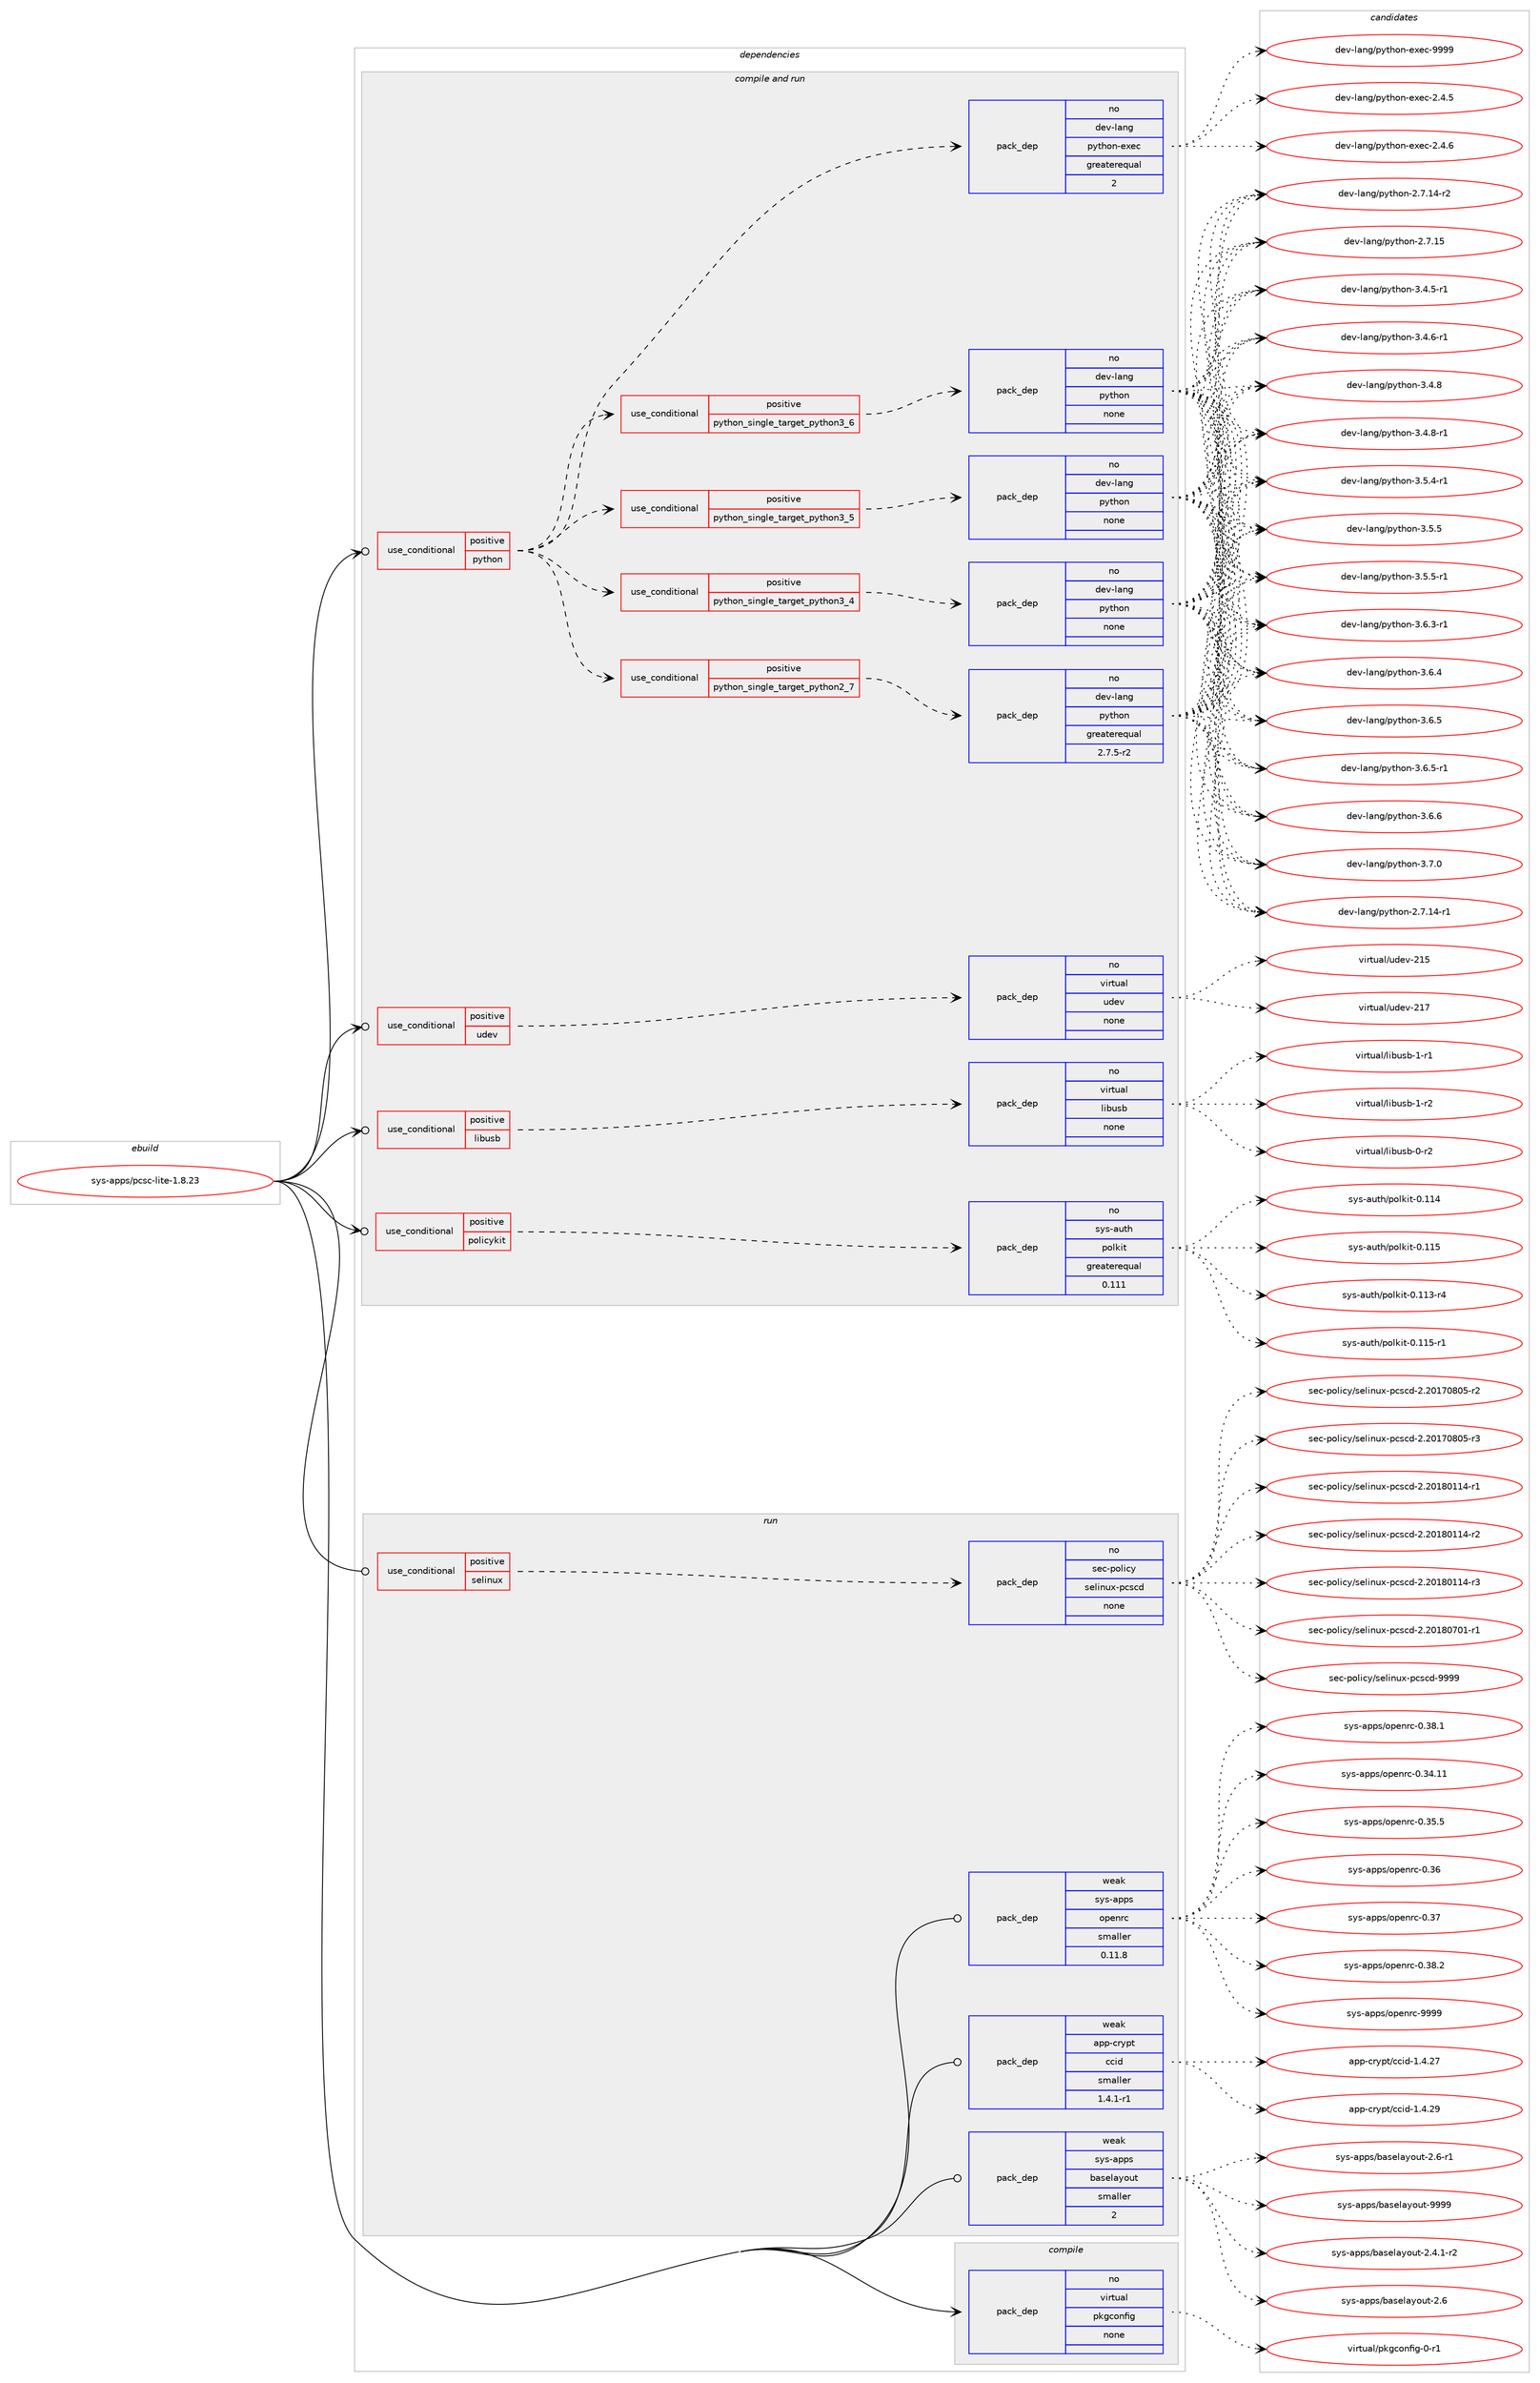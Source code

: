 digraph prolog {

# *************
# Graph options
# *************

newrank=true;
concentrate=true;
compound=true;
graph [rankdir=LR,fontname=Helvetica,fontsize=10,ranksep=1.5];#, ranksep=2.5, nodesep=0.2];
edge  [arrowhead=vee];
node  [fontname=Helvetica,fontsize=10];

# **********
# The ebuild
# **********

subgraph cluster_leftcol {
color=gray;
rank=same;
label=<<i>ebuild</i>>;
id [label="sys-apps/pcsc-lite-1.8.23", color=red, width=4, href="../sys-apps/pcsc-lite-1.8.23.svg"];
}

# ****************
# The dependencies
# ****************

subgraph cluster_midcol {
color=gray;
label=<<i>dependencies</i>>;
subgraph cluster_compile {
fillcolor="#eeeeee";
style=filled;
label=<<i>compile</i>>;
subgraph pack712 {
dependency941 [label=<<TABLE BORDER="0" CELLBORDER="1" CELLSPACING="0" CELLPADDING="4" WIDTH="220"><TR><TD ROWSPAN="6" CELLPADDING="30">pack_dep</TD></TR><TR><TD WIDTH="110">no</TD></TR><TR><TD>virtual</TD></TR><TR><TD>pkgconfig</TD></TR><TR><TD>none</TD></TR><TR><TD></TD></TR></TABLE>>, shape=none, color=blue];
}
id:e -> dependency941:w [weight=20,style="solid",arrowhead="vee"];
}
subgraph cluster_compileandrun {
fillcolor="#eeeeee";
style=filled;
label=<<i>compile and run</i>>;
subgraph cond209 {
dependency942 [label=<<TABLE BORDER="0" CELLBORDER="1" CELLSPACING="0" CELLPADDING="4"><TR><TD ROWSPAN="3" CELLPADDING="10">use_conditional</TD></TR><TR><TD>positive</TD></TR><TR><TD>libusb</TD></TR></TABLE>>, shape=none, color=red];
subgraph pack713 {
dependency943 [label=<<TABLE BORDER="0" CELLBORDER="1" CELLSPACING="0" CELLPADDING="4" WIDTH="220"><TR><TD ROWSPAN="6" CELLPADDING="30">pack_dep</TD></TR><TR><TD WIDTH="110">no</TD></TR><TR><TD>virtual</TD></TR><TR><TD>libusb</TD></TR><TR><TD>none</TD></TR><TR><TD></TD></TR></TABLE>>, shape=none, color=blue];
}
dependency942:e -> dependency943:w [weight=20,style="dashed",arrowhead="vee"];
}
id:e -> dependency942:w [weight=20,style="solid",arrowhead="odotvee"];
subgraph cond210 {
dependency944 [label=<<TABLE BORDER="0" CELLBORDER="1" CELLSPACING="0" CELLPADDING="4"><TR><TD ROWSPAN="3" CELLPADDING="10">use_conditional</TD></TR><TR><TD>positive</TD></TR><TR><TD>policykit</TD></TR></TABLE>>, shape=none, color=red];
subgraph pack714 {
dependency945 [label=<<TABLE BORDER="0" CELLBORDER="1" CELLSPACING="0" CELLPADDING="4" WIDTH="220"><TR><TD ROWSPAN="6" CELLPADDING="30">pack_dep</TD></TR><TR><TD WIDTH="110">no</TD></TR><TR><TD>sys-auth</TD></TR><TR><TD>polkit</TD></TR><TR><TD>greaterequal</TD></TR><TR><TD>0.111</TD></TR></TABLE>>, shape=none, color=blue];
}
dependency944:e -> dependency945:w [weight=20,style="dashed",arrowhead="vee"];
}
id:e -> dependency944:w [weight=20,style="solid",arrowhead="odotvee"];
subgraph cond211 {
dependency946 [label=<<TABLE BORDER="0" CELLBORDER="1" CELLSPACING="0" CELLPADDING="4"><TR><TD ROWSPAN="3" CELLPADDING="10">use_conditional</TD></TR><TR><TD>positive</TD></TR><TR><TD>python</TD></TR></TABLE>>, shape=none, color=red];
subgraph cond212 {
dependency947 [label=<<TABLE BORDER="0" CELLBORDER="1" CELLSPACING="0" CELLPADDING="4"><TR><TD ROWSPAN="3" CELLPADDING="10">use_conditional</TD></TR><TR><TD>positive</TD></TR><TR><TD>python_single_target_python2_7</TD></TR></TABLE>>, shape=none, color=red];
subgraph pack715 {
dependency948 [label=<<TABLE BORDER="0" CELLBORDER="1" CELLSPACING="0" CELLPADDING="4" WIDTH="220"><TR><TD ROWSPAN="6" CELLPADDING="30">pack_dep</TD></TR><TR><TD WIDTH="110">no</TD></TR><TR><TD>dev-lang</TD></TR><TR><TD>python</TD></TR><TR><TD>greaterequal</TD></TR><TR><TD>2.7.5-r2</TD></TR></TABLE>>, shape=none, color=blue];
}
dependency947:e -> dependency948:w [weight=20,style="dashed",arrowhead="vee"];
}
dependency946:e -> dependency947:w [weight=20,style="dashed",arrowhead="vee"];
subgraph cond213 {
dependency949 [label=<<TABLE BORDER="0" CELLBORDER="1" CELLSPACING="0" CELLPADDING="4"><TR><TD ROWSPAN="3" CELLPADDING="10">use_conditional</TD></TR><TR><TD>positive</TD></TR><TR><TD>python_single_target_python3_4</TD></TR></TABLE>>, shape=none, color=red];
subgraph pack716 {
dependency950 [label=<<TABLE BORDER="0" CELLBORDER="1" CELLSPACING="0" CELLPADDING="4" WIDTH="220"><TR><TD ROWSPAN="6" CELLPADDING="30">pack_dep</TD></TR><TR><TD WIDTH="110">no</TD></TR><TR><TD>dev-lang</TD></TR><TR><TD>python</TD></TR><TR><TD>none</TD></TR><TR><TD></TD></TR></TABLE>>, shape=none, color=blue];
}
dependency949:e -> dependency950:w [weight=20,style="dashed",arrowhead="vee"];
}
dependency946:e -> dependency949:w [weight=20,style="dashed",arrowhead="vee"];
subgraph cond214 {
dependency951 [label=<<TABLE BORDER="0" CELLBORDER="1" CELLSPACING="0" CELLPADDING="4"><TR><TD ROWSPAN="3" CELLPADDING="10">use_conditional</TD></TR><TR><TD>positive</TD></TR><TR><TD>python_single_target_python3_5</TD></TR></TABLE>>, shape=none, color=red];
subgraph pack717 {
dependency952 [label=<<TABLE BORDER="0" CELLBORDER="1" CELLSPACING="0" CELLPADDING="4" WIDTH="220"><TR><TD ROWSPAN="6" CELLPADDING="30">pack_dep</TD></TR><TR><TD WIDTH="110">no</TD></TR><TR><TD>dev-lang</TD></TR><TR><TD>python</TD></TR><TR><TD>none</TD></TR><TR><TD></TD></TR></TABLE>>, shape=none, color=blue];
}
dependency951:e -> dependency952:w [weight=20,style="dashed",arrowhead="vee"];
}
dependency946:e -> dependency951:w [weight=20,style="dashed",arrowhead="vee"];
subgraph cond215 {
dependency953 [label=<<TABLE BORDER="0" CELLBORDER="1" CELLSPACING="0" CELLPADDING="4"><TR><TD ROWSPAN="3" CELLPADDING="10">use_conditional</TD></TR><TR><TD>positive</TD></TR><TR><TD>python_single_target_python3_6</TD></TR></TABLE>>, shape=none, color=red];
subgraph pack718 {
dependency954 [label=<<TABLE BORDER="0" CELLBORDER="1" CELLSPACING="0" CELLPADDING="4" WIDTH="220"><TR><TD ROWSPAN="6" CELLPADDING="30">pack_dep</TD></TR><TR><TD WIDTH="110">no</TD></TR><TR><TD>dev-lang</TD></TR><TR><TD>python</TD></TR><TR><TD>none</TD></TR><TR><TD></TD></TR></TABLE>>, shape=none, color=blue];
}
dependency953:e -> dependency954:w [weight=20,style="dashed",arrowhead="vee"];
}
dependency946:e -> dependency953:w [weight=20,style="dashed",arrowhead="vee"];
subgraph pack719 {
dependency955 [label=<<TABLE BORDER="0" CELLBORDER="1" CELLSPACING="0" CELLPADDING="4" WIDTH="220"><TR><TD ROWSPAN="6" CELLPADDING="30">pack_dep</TD></TR><TR><TD WIDTH="110">no</TD></TR><TR><TD>dev-lang</TD></TR><TR><TD>python-exec</TD></TR><TR><TD>greaterequal</TD></TR><TR><TD>2</TD></TR></TABLE>>, shape=none, color=blue];
}
dependency946:e -> dependency955:w [weight=20,style="dashed",arrowhead="vee"];
}
id:e -> dependency946:w [weight=20,style="solid",arrowhead="odotvee"];
subgraph cond216 {
dependency956 [label=<<TABLE BORDER="0" CELLBORDER="1" CELLSPACING="0" CELLPADDING="4"><TR><TD ROWSPAN="3" CELLPADDING="10">use_conditional</TD></TR><TR><TD>positive</TD></TR><TR><TD>udev</TD></TR></TABLE>>, shape=none, color=red];
subgraph pack720 {
dependency957 [label=<<TABLE BORDER="0" CELLBORDER="1" CELLSPACING="0" CELLPADDING="4" WIDTH="220"><TR><TD ROWSPAN="6" CELLPADDING="30">pack_dep</TD></TR><TR><TD WIDTH="110">no</TD></TR><TR><TD>virtual</TD></TR><TR><TD>udev</TD></TR><TR><TD>none</TD></TR><TR><TD></TD></TR></TABLE>>, shape=none, color=blue];
}
dependency956:e -> dependency957:w [weight=20,style="dashed",arrowhead="vee"];
}
id:e -> dependency956:w [weight=20,style="solid",arrowhead="odotvee"];
}
subgraph cluster_run {
fillcolor="#eeeeee";
style=filled;
label=<<i>run</i>>;
subgraph cond217 {
dependency958 [label=<<TABLE BORDER="0" CELLBORDER="1" CELLSPACING="0" CELLPADDING="4"><TR><TD ROWSPAN="3" CELLPADDING="10">use_conditional</TD></TR><TR><TD>positive</TD></TR><TR><TD>selinux</TD></TR></TABLE>>, shape=none, color=red];
subgraph pack721 {
dependency959 [label=<<TABLE BORDER="0" CELLBORDER="1" CELLSPACING="0" CELLPADDING="4" WIDTH="220"><TR><TD ROWSPAN="6" CELLPADDING="30">pack_dep</TD></TR><TR><TD WIDTH="110">no</TD></TR><TR><TD>sec-policy</TD></TR><TR><TD>selinux-pcscd</TD></TR><TR><TD>none</TD></TR><TR><TD></TD></TR></TABLE>>, shape=none, color=blue];
}
dependency958:e -> dependency959:w [weight=20,style="dashed",arrowhead="vee"];
}
id:e -> dependency958:w [weight=20,style="solid",arrowhead="odot"];
subgraph pack722 {
dependency960 [label=<<TABLE BORDER="0" CELLBORDER="1" CELLSPACING="0" CELLPADDING="4" WIDTH="220"><TR><TD ROWSPAN="6" CELLPADDING="30">pack_dep</TD></TR><TR><TD WIDTH="110">weak</TD></TR><TR><TD>app-crypt</TD></TR><TR><TD>ccid</TD></TR><TR><TD>smaller</TD></TR><TR><TD>1.4.1-r1</TD></TR></TABLE>>, shape=none, color=blue];
}
id:e -> dependency960:w [weight=20,style="solid",arrowhead="odot"];
subgraph pack723 {
dependency961 [label=<<TABLE BORDER="0" CELLBORDER="1" CELLSPACING="0" CELLPADDING="4" WIDTH="220"><TR><TD ROWSPAN="6" CELLPADDING="30">pack_dep</TD></TR><TR><TD WIDTH="110">weak</TD></TR><TR><TD>sys-apps</TD></TR><TR><TD>baselayout</TD></TR><TR><TD>smaller</TD></TR><TR><TD>2</TD></TR></TABLE>>, shape=none, color=blue];
}
id:e -> dependency961:w [weight=20,style="solid",arrowhead="odot"];
subgraph pack724 {
dependency962 [label=<<TABLE BORDER="0" CELLBORDER="1" CELLSPACING="0" CELLPADDING="4" WIDTH="220"><TR><TD ROWSPAN="6" CELLPADDING="30">pack_dep</TD></TR><TR><TD WIDTH="110">weak</TD></TR><TR><TD>sys-apps</TD></TR><TR><TD>openrc</TD></TR><TR><TD>smaller</TD></TR><TR><TD>0.11.8</TD></TR></TABLE>>, shape=none, color=blue];
}
id:e -> dependency962:w [weight=20,style="solid",arrowhead="odot"];
}
}

# **************
# The candidates
# **************

subgraph cluster_choices {
rank=same;
color=gray;
label=<<i>candidates</i>>;

subgraph choice712 {
color=black;
nodesep=1;
choice11810511411611797108471121071039911111010210510345484511449 [label="virtual/pkgconfig-0-r1", color=red, width=4,href="../virtual/pkgconfig-0-r1.svg"];
dependency941:e -> choice11810511411611797108471121071039911111010210510345484511449:w [style=dotted,weight="100"];
}
subgraph choice713 {
color=black;
nodesep=1;
choice1181051141161179710847108105981171159845484511450 [label="virtual/libusb-0-r2", color=red, width=4,href="../virtual/libusb-0-r2.svg"];
choice1181051141161179710847108105981171159845494511449 [label="virtual/libusb-1-r1", color=red, width=4,href="../virtual/libusb-1-r1.svg"];
choice1181051141161179710847108105981171159845494511450 [label="virtual/libusb-1-r2", color=red, width=4,href="../virtual/libusb-1-r2.svg"];
dependency943:e -> choice1181051141161179710847108105981171159845484511450:w [style=dotted,weight="100"];
dependency943:e -> choice1181051141161179710847108105981171159845494511449:w [style=dotted,weight="100"];
dependency943:e -> choice1181051141161179710847108105981171159845494511450:w [style=dotted,weight="100"];
}
subgraph choice714 {
color=black;
nodesep=1;
choice115121115459711711610447112111108107105116454846494952 [label="sys-auth/polkit-0.114", color=red, width=4,href="../sys-auth/polkit-0.114.svg"];
choice115121115459711711610447112111108107105116454846494953 [label="sys-auth/polkit-0.115", color=red, width=4,href="../sys-auth/polkit-0.115.svg"];
choice1151211154597117116104471121111081071051164548464949514511452 [label="sys-auth/polkit-0.113-r4", color=red, width=4,href="../sys-auth/polkit-0.113-r4.svg"];
choice1151211154597117116104471121111081071051164548464949534511449 [label="sys-auth/polkit-0.115-r1", color=red, width=4,href="../sys-auth/polkit-0.115-r1.svg"];
dependency945:e -> choice115121115459711711610447112111108107105116454846494952:w [style=dotted,weight="100"];
dependency945:e -> choice115121115459711711610447112111108107105116454846494953:w [style=dotted,weight="100"];
dependency945:e -> choice1151211154597117116104471121111081071051164548464949514511452:w [style=dotted,weight="100"];
dependency945:e -> choice1151211154597117116104471121111081071051164548464949534511449:w [style=dotted,weight="100"];
}
subgraph choice715 {
color=black;
nodesep=1;
choice100101118451089711010347112121116104111110455046554649524511449 [label="dev-lang/python-2.7.14-r1", color=red, width=4,href="../dev-lang/python-2.7.14-r1.svg"];
choice100101118451089711010347112121116104111110455046554649524511450 [label="dev-lang/python-2.7.14-r2", color=red, width=4,href="../dev-lang/python-2.7.14-r2.svg"];
choice10010111845108971101034711212111610411111045504655464953 [label="dev-lang/python-2.7.15", color=red, width=4,href="../dev-lang/python-2.7.15.svg"];
choice1001011184510897110103471121211161041111104551465246534511449 [label="dev-lang/python-3.4.5-r1", color=red, width=4,href="../dev-lang/python-3.4.5-r1.svg"];
choice1001011184510897110103471121211161041111104551465246544511449 [label="dev-lang/python-3.4.6-r1", color=red, width=4,href="../dev-lang/python-3.4.6-r1.svg"];
choice100101118451089711010347112121116104111110455146524656 [label="dev-lang/python-3.4.8", color=red, width=4,href="../dev-lang/python-3.4.8.svg"];
choice1001011184510897110103471121211161041111104551465246564511449 [label="dev-lang/python-3.4.8-r1", color=red, width=4,href="../dev-lang/python-3.4.8-r1.svg"];
choice1001011184510897110103471121211161041111104551465346524511449 [label="dev-lang/python-3.5.4-r1", color=red, width=4,href="../dev-lang/python-3.5.4-r1.svg"];
choice100101118451089711010347112121116104111110455146534653 [label="dev-lang/python-3.5.5", color=red, width=4,href="../dev-lang/python-3.5.5.svg"];
choice1001011184510897110103471121211161041111104551465346534511449 [label="dev-lang/python-3.5.5-r1", color=red, width=4,href="../dev-lang/python-3.5.5-r1.svg"];
choice1001011184510897110103471121211161041111104551465446514511449 [label="dev-lang/python-3.6.3-r1", color=red, width=4,href="../dev-lang/python-3.6.3-r1.svg"];
choice100101118451089711010347112121116104111110455146544652 [label="dev-lang/python-3.6.4", color=red, width=4,href="../dev-lang/python-3.6.4.svg"];
choice100101118451089711010347112121116104111110455146544653 [label="dev-lang/python-3.6.5", color=red, width=4,href="../dev-lang/python-3.6.5.svg"];
choice1001011184510897110103471121211161041111104551465446534511449 [label="dev-lang/python-3.6.5-r1", color=red, width=4,href="../dev-lang/python-3.6.5-r1.svg"];
choice100101118451089711010347112121116104111110455146544654 [label="dev-lang/python-3.6.6", color=red, width=4,href="../dev-lang/python-3.6.6.svg"];
choice100101118451089711010347112121116104111110455146554648 [label="dev-lang/python-3.7.0", color=red, width=4,href="../dev-lang/python-3.7.0.svg"];
dependency948:e -> choice100101118451089711010347112121116104111110455046554649524511449:w [style=dotted,weight="100"];
dependency948:e -> choice100101118451089711010347112121116104111110455046554649524511450:w [style=dotted,weight="100"];
dependency948:e -> choice10010111845108971101034711212111610411111045504655464953:w [style=dotted,weight="100"];
dependency948:e -> choice1001011184510897110103471121211161041111104551465246534511449:w [style=dotted,weight="100"];
dependency948:e -> choice1001011184510897110103471121211161041111104551465246544511449:w [style=dotted,weight="100"];
dependency948:e -> choice100101118451089711010347112121116104111110455146524656:w [style=dotted,weight="100"];
dependency948:e -> choice1001011184510897110103471121211161041111104551465246564511449:w [style=dotted,weight="100"];
dependency948:e -> choice1001011184510897110103471121211161041111104551465346524511449:w [style=dotted,weight="100"];
dependency948:e -> choice100101118451089711010347112121116104111110455146534653:w [style=dotted,weight="100"];
dependency948:e -> choice1001011184510897110103471121211161041111104551465346534511449:w [style=dotted,weight="100"];
dependency948:e -> choice1001011184510897110103471121211161041111104551465446514511449:w [style=dotted,weight="100"];
dependency948:e -> choice100101118451089711010347112121116104111110455146544652:w [style=dotted,weight="100"];
dependency948:e -> choice100101118451089711010347112121116104111110455146544653:w [style=dotted,weight="100"];
dependency948:e -> choice1001011184510897110103471121211161041111104551465446534511449:w [style=dotted,weight="100"];
dependency948:e -> choice100101118451089711010347112121116104111110455146544654:w [style=dotted,weight="100"];
dependency948:e -> choice100101118451089711010347112121116104111110455146554648:w [style=dotted,weight="100"];
}
subgraph choice716 {
color=black;
nodesep=1;
choice100101118451089711010347112121116104111110455046554649524511449 [label="dev-lang/python-2.7.14-r1", color=red, width=4,href="../dev-lang/python-2.7.14-r1.svg"];
choice100101118451089711010347112121116104111110455046554649524511450 [label="dev-lang/python-2.7.14-r2", color=red, width=4,href="../dev-lang/python-2.7.14-r2.svg"];
choice10010111845108971101034711212111610411111045504655464953 [label="dev-lang/python-2.7.15", color=red, width=4,href="../dev-lang/python-2.7.15.svg"];
choice1001011184510897110103471121211161041111104551465246534511449 [label="dev-lang/python-3.4.5-r1", color=red, width=4,href="../dev-lang/python-3.4.5-r1.svg"];
choice1001011184510897110103471121211161041111104551465246544511449 [label="dev-lang/python-3.4.6-r1", color=red, width=4,href="../dev-lang/python-3.4.6-r1.svg"];
choice100101118451089711010347112121116104111110455146524656 [label="dev-lang/python-3.4.8", color=red, width=4,href="../dev-lang/python-3.4.8.svg"];
choice1001011184510897110103471121211161041111104551465246564511449 [label="dev-lang/python-3.4.8-r1", color=red, width=4,href="../dev-lang/python-3.4.8-r1.svg"];
choice1001011184510897110103471121211161041111104551465346524511449 [label="dev-lang/python-3.5.4-r1", color=red, width=4,href="../dev-lang/python-3.5.4-r1.svg"];
choice100101118451089711010347112121116104111110455146534653 [label="dev-lang/python-3.5.5", color=red, width=4,href="../dev-lang/python-3.5.5.svg"];
choice1001011184510897110103471121211161041111104551465346534511449 [label="dev-lang/python-3.5.5-r1", color=red, width=4,href="../dev-lang/python-3.5.5-r1.svg"];
choice1001011184510897110103471121211161041111104551465446514511449 [label="dev-lang/python-3.6.3-r1", color=red, width=4,href="../dev-lang/python-3.6.3-r1.svg"];
choice100101118451089711010347112121116104111110455146544652 [label="dev-lang/python-3.6.4", color=red, width=4,href="../dev-lang/python-3.6.4.svg"];
choice100101118451089711010347112121116104111110455146544653 [label="dev-lang/python-3.6.5", color=red, width=4,href="../dev-lang/python-3.6.5.svg"];
choice1001011184510897110103471121211161041111104551465446534511449 [label="dev-lang/python-3.6.5-r1", color=red, width=4,href="../dev-lang/python-3.6.5-r1.svg"];
choice100101118451089711010347112121116104111110455146544654 [label="dev-lang/python-3.6.6", color=red, width=4,href="../dev-lang/python-3.6.6.svg"];
choice100101118451089711010347112121116104111110455146554648 [label="dev-lang/python-3.7.0", color=red, width=4,href="../dev-lang/python-3.7.0.svg"];
dependency950:e -> choice100101118451089711010347112121116104111110455046554649524511449:w [style=dotted,weight="100"];
dependency950:e -> choice100101118451089711010347112121116104111110455046554649524511450:w [style=dotted,weight="100"];
dependency950:e -> choice10010111845108971101034711212111610411111045504655464953:w [style=dotted,weight="100"];
dependency950:e -> choice1001011184510897110103471121211161041111104551465246534511449:w [style=dotted,weight="100"];
dependency950:e -> choice1001011184510897110103471121211161041111104551465246544511449:w [style=dotted,weight="100"];
dependency950:e -> choice100101118451089711010347112121116104111110455146524656:w [style=dotted,weight="100"];
dependency950:e -> choice1001011184510897110103471121211161041111104551465246564511449:w [style=dotted,weight="100"];
dependency950:e -> choice1001011184510897110103471121211161041111104551465346524511449:w [style=dotted,weight="100"];
dependency950:e -> choice100101118451089711010347112121116104111110455146534653:w [style=dotted,weight="100"];
dependency950:e -> choice1001011184510897110103471121211161041111104551465346534511449:w [style=dotted,weight="100"];
dependency950:e -> choice1001011184510897110103471121211161041111104551465446514511449:w [style=dotted,weight="100"];
dependency950:e -> choice100101118451089711010347112121116104111110455146544652:w [style=dotted,weight="100"];
dependency950:e -> choice100101118451089711010347112121116104111110455146544653:w [style=dotted,weight="100"];
dependency950:e -> choice1001011184510897110103471121211161041111104551465446534511449:w [style=dotted,weight="100"];
dependency950:e -> choice100101118451089711010347112121116104111110455146544654:w [style=dotted,weight="100"];
dependency950:e -> choice100101118451089711010347112121116104111110455146554648:w [style=dotted,weight="100"];
}
subgraph choice717 {
color=black;
nodesep=1;
choice100101118451089711010347112121116104111110455046554649524511449 [label="dev-lang/python-2.7.14-r1", color=red, width=4,href="../dev-lang/python-2.7.14-r1.svg"];
choice100101118451089711010347112121116104111110455046554649524511450 [label="dev-lang/python-2.7.14-r2", color=red, width=4,href="../dev-lang/python-2.7.14-r2.svg"];
choice10010111845108971101034711212111610411111045504655464953 [label="dev-lang/python-2.7.15", color=red, width=4,href="../dev-lang/python-2.7.15.svg"];
choice1001011184510897110103471121211161041111104551465246534511449 [label="dev-lang/python-3.4.5-r1", color=red, width=4,href="../dev-lang/python-3.4.5-r1.svg"];
choice1001011184510897110103471121211161041111104551465246544511449 [label="dev-lang/python-3.4.6-r1", color=red, width=4,href="../dev-lang/python-3.4.6-r1.svg"];
choice100101118451089711010347112121116104111110455146524656 [label="dev-lang/python-3.4.8", color=red, width=4,href="../dev-lang/python-3.4.8.svg"];
choice1001011184510897110103471121211161041111104551465246564511449 [label="dev-lang/python-3.4.8-r1", color=red, width=4,href="../dev-lang/python-3.4.8-r1.svg"];
choice1001011184510897110103471121211161041111104551465346524511449 [label="dev-lang/python-3.5.4-r1", color=red, width=4,href="../dev-lang/python-3.5.4-r1.svg"];
choice100101118451089711010347112121116104111110455146534653 [label="dev-lang/python-3.5.5", color=red, width=4,href="../dev-lang/python-3.5.5.svg"];
choice1001011184510897110103471121211161041111104551465346534511449 [label="dev-lang/python-3.5.5-r1", color=red, width=4,href="../dev-lang/python-3.5.5-r1.svg"];
choice1001011184510897110103471121211161041111104551465446514511449 [label="dev-lang/python-3.6.3-r1", color=red, width=4,href="../dev-lang/python-3.6.3-r1.svg"];
choice100101118451089711010347112121116104111110455146544652 [label="dev-lang/python-3.6.4", color=red, width=4,href="../dev-lang/python-3.6.4.svg"];
choice100101118451089711010347112121116104111110455146544653 [label="dev-lang/python-3.6.5", color=red, width=4,href="../dev-lang/python-3.6.5.svg"];
choice1001011184510897110103471121211161041111104551465446534511449 [label="dev-lang/python-3.6.5-r1", color=red, width=4,href="../dev-lang/python-3.6.5-r1.svg"];
choice100101118451089711010347112121116104111110455146544654 [label="dev-lang/python-3.6.6", color=red, width=4,href="../dev-lang/python-3.6.6.svg"];
choice100101118451089711010347112121116104111110455146554648 [label="dev-lang/python-3.7.0", color=red, width=4,href="../dev-lang/python-3.7.0.svg"];
dependency952:e -> choice100101118451089711010347112121116104111110455046554649524511449:w [style=dotted,weight="100"];
dependency952:e -> choice100101118451089711010347112121116104111110455046554649524511450:w [style=dotted,weight="100"];
dependency952:e -> choice10010111845108971101034711212111610411111045504655464953:w [style=dotted,weight="100"];
dependency952:e -> choice1001011184510897110103471121211161041111104551465246534511449:w [style=dotted,weight="100"];
dependency952:e -> choice1001011184510897110103471121211161041111104551465246544511449:w [style=dotted,weight="100"];
dependency952:e -> choice100101118451089711010347112121116104111110455146524656:w [style=dotted,weight="100"];
dependency952:e -> choice1001011184510897110103471121211161041111104551465246564511449:w [style=dotted,weight="100"];
dependency952:e -> choice1001011184510897110103471121211161041111104551465346524511449:w [style=dotted,weight="100"];
dependency952:e -> choice100101118451089711010347112121116104111110455146534653:w [style=dotted,weight="100"];
dependency952:e -> choice1001011184510897110103471121211161041111104551465346534511449:w [style=dotted,weight="100"];
dependency952:e -> choice1001011184510897110103471121211161041111104551465446514511449:w [style=dotted,weight="100"];
dependency952:e -> choice100101118451089711010347112121116104111110455146544652:w [style=dotted,weight="100"];
dependency952:e -> choice100101118451089711010347112121116104111110455146544653:w [style=dotted,weight="100"];
dependency952:e -> choice1001011184510897110103471121211161041111104551465446534511449:w [style=dotted,weight="100"];
dependency952:e -> choice100101118451089711010347112121116104111110455146544654:w [style=dotted,weight="100"];
dependency952:e -> choice100101118451089711010347112121116104111110455146554648:w [style=dotted,weight="100"];
}
subgraph choice718 {
color=black;
nodesep=1;
choice100101118451089711010347112121116104111110455046554649524511449 [label="dev-lang/python-2.7.14-r1", color=red, width=4,href="../dev-lang/python-2.7.14-r1.svg"];
choice100101118451089711010347112121116104111110455046554649524511450 [label="dev-lang/python-2.7.14-r2", color=red, width=4,href="../dev-lang/python-2.7.14-r2.svg"];
choice10010111845108971101034711212111610411111045504655464953 [label="dev-lang/python-2.7.15", color=red, width=4,href="../dev-lang/python-2.7.15.svg"];
choice1001011184510897110103471121211161041111104551465246534511449 [label="dev-lang/python-3.4.5-r1", color=red, width=4,href="../dev-lang/python-3.4.5-r1.svg"];
choice1001011184510897110103471121211161041111104551465246544511449 [label="dev-lang/python-3.4.6-r1", color=red, width=4,href="../dev-lang/python-3.4.6-r1.svg"];
choice100101118451089711010347112121116104111110455146524656 [label="dev-lang/python-3.4.8", color=red, width=4,href="../dev-lang/python-3.4.8.svg"];
choice1001011184510897110103471121211161041111104551465246564511449 [label="dev-lang/python-3.4.8-r1", color=red, width=4,href="../dev-lang/python-3.4.8-r1.svg"];
choice1001011184510897110103471121211161041111104551465346524511449 [label="dev-lang/python-3.5.4-r1", color=red, width=4,href="../dev-lang/python-3.5.4-r1.svg"];
choice100101118451089711010347112121116104111110455146534653 [label="dev-lang/python-3.5.5", color=red, width=4,href="../dev-lang/python-3.5.5.svg"];
choice1001011184510897110103471121211161041111104551465346534511449 [label="dev-lang/python-3.5.5-r1", color=red, width=4,href="../dev-lang/python-3.5.5-r1.svg"];
choice1001011184510897110103471121211161041111104551465446514511449 [label="dev-lang/python-3.6.3-r1", color=red, width=4,href="../dev-lang/python-3.6.3-r1.svg"];
choice100101118451089711010347112121116104111110455146544652 [label="dev-lang/python-3.6.4", color=red, width=4,href="../dev-lang/python-3.6.4.svg"];
choice100101118451089711010347112121116104111110455146544653 [label="dev-lang/python-3.6.5", color=red, width=4,href="../dev-lang/python-3.6.5.svg"];
choice1001011184510897110103471121211161041111104551465446534511449 [label="dev-lang/python-3.6.5-r1", color=red, width=4,href="../dev-lang/python-3.6.5-r1.svg"];
choice100101118451089711010347112121116104111110455146544654 [label="dev-lang/python-3.6.6", color=red, width=4,href="../dev-lang/python-3.6.6.svg"];
choice100101118451089711010347112121116104111110455146554648 [label="dev-lang/python-3.7.0", color=red, width=4,href="../dev-lang/python-3.7.0.svg"];
dependency954:e -> choice100101118451089711010347112121116104111110455046554649524511449:w [style=dotted,weight="100"];
dependency954:e -> choice100101118451089711010347112121116104111110455046554649524511450:w [style=dotted,weight="100"];
dependency954:e -> choice10010111845108971101034711212111610411111045504655464953:w [style=dotted,weight="100"];
dependency954:e -> choice1001011184510897110103471121211161041111104551465246534511449:w [style=dotted,weight="100"];
dependency954:e -> choice1001011184510897110103471121211161041111104551465246544511449:w [style=dotted,weight="100"];
dependency954:e -> choice100101118451089711010347112121116104111110455146524656:w [style=dotted,weight="100"];
dependency954:e -> choice1001011184510897110103471121211161041111104551465246564511449:w [style=dotted,weight="100"];
dependency954:e -> choice1001011184510897110103471121211161041111104551465346524511449:w [style=dotted,weight="100"];
dependency954:e -> choice100101118451089711010347112121116104111110455146534653:w [style=dotted,weight="100"];
dependency954:e -> choice1001011184510897110103471121211161041111104551465346534511449:w [style=dotted,weight="100"];
dependency954:e -> choice1001011184510897110103471121211161041111104551465446514511449:w [style=dotted,weight="100"];
dependency954:e -> choice100101118451089711010347112121116104111110455146544652:w [style=dotted,weight="100"];
dependency954:e -> choice100101118451089711010347112121116104111110455146544653:w [style=dotted,weight="100"];
dependency954:e -> choice1001011184510897110103471121211161041111104551465446534511449:w [style=dotted,weight="100"];
dependency954:e -> choice100101118451089711010347112121116104111110455146544654:w [style=dotted,weight="100"];
dependency954:e -> choice100101118451089711010347112121116104111110455146554648:w [style=dotted,weight="100"];
}
subgraph choice719 {
color=black;
nodesep=1;
choice1001011184510897110103471121211161041111104510112010199455046524653 [label="dev-lang/python-exec-2.4.5", color=red, width=4,href="../dev-lang/python-exec-2.4.5.svg"];
choice1001011184510897110103471121211161041111104510112010199455046524654 [label="dev-lang/python-exec-2.4.6", color=red, width=4,href="../dev-lang/python-exec-2.4.6.svg"];
choice10010111845108971101034711212111610411111045101120101994557575757 [label="dev-lang/python-exec-9999", color=red, width=4,href="../dev-lang/python-exec-9999.svg"];
dependency955:e -> choice1001011184510897110103471121211161041111104510112010199455046524653:w [style=dotted,weight="100"];
dependency955:e -> choice1001011184510897110103471121211161041111104510112010199455046524654:w [style=dotted,weight="100"];
dependency955:e -> choice10010111845108971101034711212111610411111045101120101994557575757:w [style=dotted,weight="100"];
}
subgraph choice720 {
color=black;
nodesep=1;
choice118105114116117971084711710010111845504953 [label="virtual/udev-215", color=red, width=4,href="../virtual/udev-215.svg"];
choice118105114116117971084711710010111845504955 [label="virtual/udev-217", color=red, width=4,href="../virtual/udev-217.svg"];
dependency957:e -> choice118105114116117971084711710010111845504953:w [style=dotted,weight="100"];
dependency957:e -> choice118105114116117971084711710010111845504955:w [style=dotted,weight="100"];
}
subgraph choice721 {
color=black;
nodesep=1;
choice1151019945112111108105991214711510110810511011712045112991159910045504650484955485648534511450 [label="sec-policy/selinux-pcscd-2.20170805-r2", color=red, width=4,href="../sec-policy/selinux-pcscd-2.20170805-r2.svg"];
choice1151019945112111108105991214711510110810511011712045112991159910045504650484955485648534511451 [label="sec-policy/selinux-pcscd-2.20170805-r3", color=red, width=4,href="../sec-policy/selinux-pcscd-2.20170805-r3.svg"];
choice1151019945112111108105991214711510110810511011712045112991159910045504650484956484949524511449 [label="sec-policy/selinux-pcscd-2.20180114-r1", color=red, width=4,href="../sec-policy/selinux-pcscd-2.20180114-r1.svg"];
choice1151019945112111108105991214711510110810511011712045112991159910045504650484956484949524511450 [label="sec-policy/selinux-pcscd-2.20180114-r2", color=red, width=4,href="../sec-policy/selinux-pcscd-2.20180114-r2.svg"];
choice1151019945112111108105991214711510110810511011712045112991159910045504650484956484949524511451 [label="sec-policy/selinux-pcscd-2.20180114-r3", color=red, width=4,href="../sec-policy/selinux-pcscd-2.20180114-r3.svg"];
choice1151019945112111108105991214711510110810511011712045112991159910045504650484956485548494511449 [label="sec-policy/selinux-pcscd-2.20180701-r1", color=red, width=4,href="../sec-policy/selinux-pcscd-2.20180701-r1.svg"];
choice115101994511211110810599121471151011081051101171204511299115991004557575757 [label="sec-policy/selinux-pcscd-9999", color=red, width=4,href="../sec-policy/selinux-pcscd-9999.svg"];
dependency959:e -> choice1151019945112111108105991214711510110810511011712045112991159910045504650484955485648534511450:w [style=dotted,weight="100"];
dependency959:e -> choice1151019945112111108105991214711510110810511011712045112991159910045504650484955485648534511451:w [style=dotted,weight="100"];
dependency959:e -> choice1151019945112111108105991214711510110810511011712045112991159910045504650484956484949524511449:w [style=dotted,weight="100"];
dependency959:e -> choice1151019945112111108105991214711510110810511011712045112991159910045504650484956484949524511450:w [style=dotted,weight="100"];
dependency959:e -> choice1151019945112111108105991214711510110810511011712045112991159910045504650484956484949524511451:w [style=dotted,weight="100"];
dependency959:e -> choice1151019945112111108105991214711510110810511011712045112991159910045504650484956485548494511449:w [style=dotted,weight="100"];
dependency959:e -> choice115101994511211110810599121471151011081051101171204511299115991004557575757:w [style=dotted,weight="100"];
}
subgraph choice722 {
color=black;
nodesep=1;
choice97112112459911412111211647999910510045494652465055 [label="app-crypt/ccid-1.4.27", color=red, width=4,href="../app-crypt/ccid-1.4.27.svg"];
choice97112112459911412111211647999910510045494652465057 [label="app-crypt/ccid-1.4.29", color=red, width=4,href="../app-crypt/ccid-1.4.29.svg"];
dependency960:e -> choice97112112459911412111211647999910510045494652465055:w [style=dotted,weight="100"];
dependency960:e -> choice97112112459911412111211647999910510045494652465057:w [style=dotted,weight="100"];
}
subgraph choice723 {
color=black;
nodesep=1;
choice1151211154597112112115479897115101108971211111171164550465246494511450 [label="sys-apps/baselayout-2.4.1-r2", color=red, width=4,href="../sys-apps/baselayout-2.4.1-r2.svg"];
choice11512111545971121121154798971151011089712111111711645504654 [label="sys-apps/baselayout-2.6", color=red, width=4,href="../sys-apps/baselayout-2.6.svg"];
choice115121115459711211211547989711510110897121111117116455046544511449 [label="sys-apps/baselayout-2.6-r1", color=red, width=4,href="../sys-apps/baselayout-2.6-r1.svg"];
choice1151211154597112112115479897115101108971211111171164557575757 [label="sys-apps/baselayout-9999", color=red, width=4,href="../sys-apps/baselayout-9999.svg"];
dependency961:e -> choice1151211154597112112115479897115101108971211111171164550465246494511450:w [style=dotted,weight="100"];
dependency961:e -> choice11512111545971121121154798971151011089712111111711645504654:w [style=dotted,weight="100"];
dependency961:e -> choice115121115459711211211547989711510110897121111117116455046544511449:w [style=dotted,weight="100"];
dependency961:e -> choice1151211154597112112115479897115101108971211111171164557575757:w [style=dotted,weight="100"];
}
subgraph choice724 {
color=black;
nodesep=1;
choice1151211154597112112115471111121011101149945484651564649 [label="sys-apps/openrc-0.38.1", color=red, width=4,href="../sys-apps/openrc-0.38.1.svg"];
choice115121115459711211211547111112101110114994548465152464949 [label="sys-apps/openrc-0.34.11", color=red, width=4,href="../sys-apps/openrc-0.34.11.svg"];
choice1151211154597112112115471111121011101149945484651534653 [label="sys-apps/openrc-0.35.5", color=red, width=4,href="../sys-apps/openrc-0.35.5.svg"];
choice115121115459711211211547111112101110114994548465154 [label="sys-apps/openrc-0.36", color=red, width=4,href="../sys-apps/openrc-0.36.svg"];
choice115121115459711211211547111112101110114994548465155 [label="sys-apps/openrc-0.37", color=red, width=4,href="../sys-apps/openrc-0.37.svg"];
choice1151211154597112112115471111121011101149945484651564650 [label="sys-apps/openrc-0.38.2", color=red, width=4,href="../sys-apps/openrc-0.38.2.svg"];
choice115121115459711211211547111112101110114994557575757 [label="sys-apps/openrc-9999", color=red, width=4,href="../sys-apps/openrc-9999.svg"];
dependency962:e -> choice1151211154597112112115471111121011101149945484651564649:w [style=dotted,weight="100"];
dependency962:e -> choice115121115459711211211547111112101110114994548465152464949:w [style=dotted,weight="100"];
dependency962:e -> choice1151211154597112112115471111121011101149945484651534653:w [style=dotted,weight="100"];
dependency962:e -> choice115121115459711211211547111112101110114994548465154:w [style=dotted,weight="100"];
dependency962:e -> choice115121115459711211211547111112101110114994548465155:w [style=dotted,weight="100"];
dependency962:e -> choice1151211154597112112115471111121011101149945484651564650:w [style=dotted,weight="100"];
dependency962:e -> choice115121115459711211211547111112101110114994557575757:w [style=dotted,weight="100"];
}
}

}
